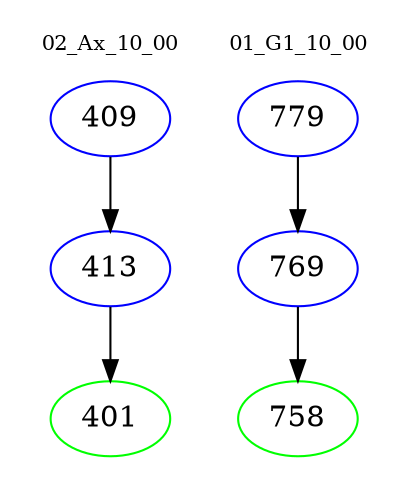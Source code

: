 digraph{
subgraph cluster_0 {
color = white
label = "02_Ax_10_00";
fontsize=10;
T0_409 [label="409", color="blue"]
T0_409 -> T0_413 [color="black"]
T0_413 [label="413", color="blue"]
T0_413 -> T0_401 [color="black"]
T0_401 [label="401", color="green"]
}
subgraph cluster_1 {
color = white
label = "01_G1_10_00";
fontsize=10;
T1_779 [label="779", color="blue"]
T1_779 -> T1_769 [color="black"]
T1_769 [label="769", color="blue"]
T1_769 -> T1_758 [color="black"]
T1_758 [label="758", color="green"]
}
}
